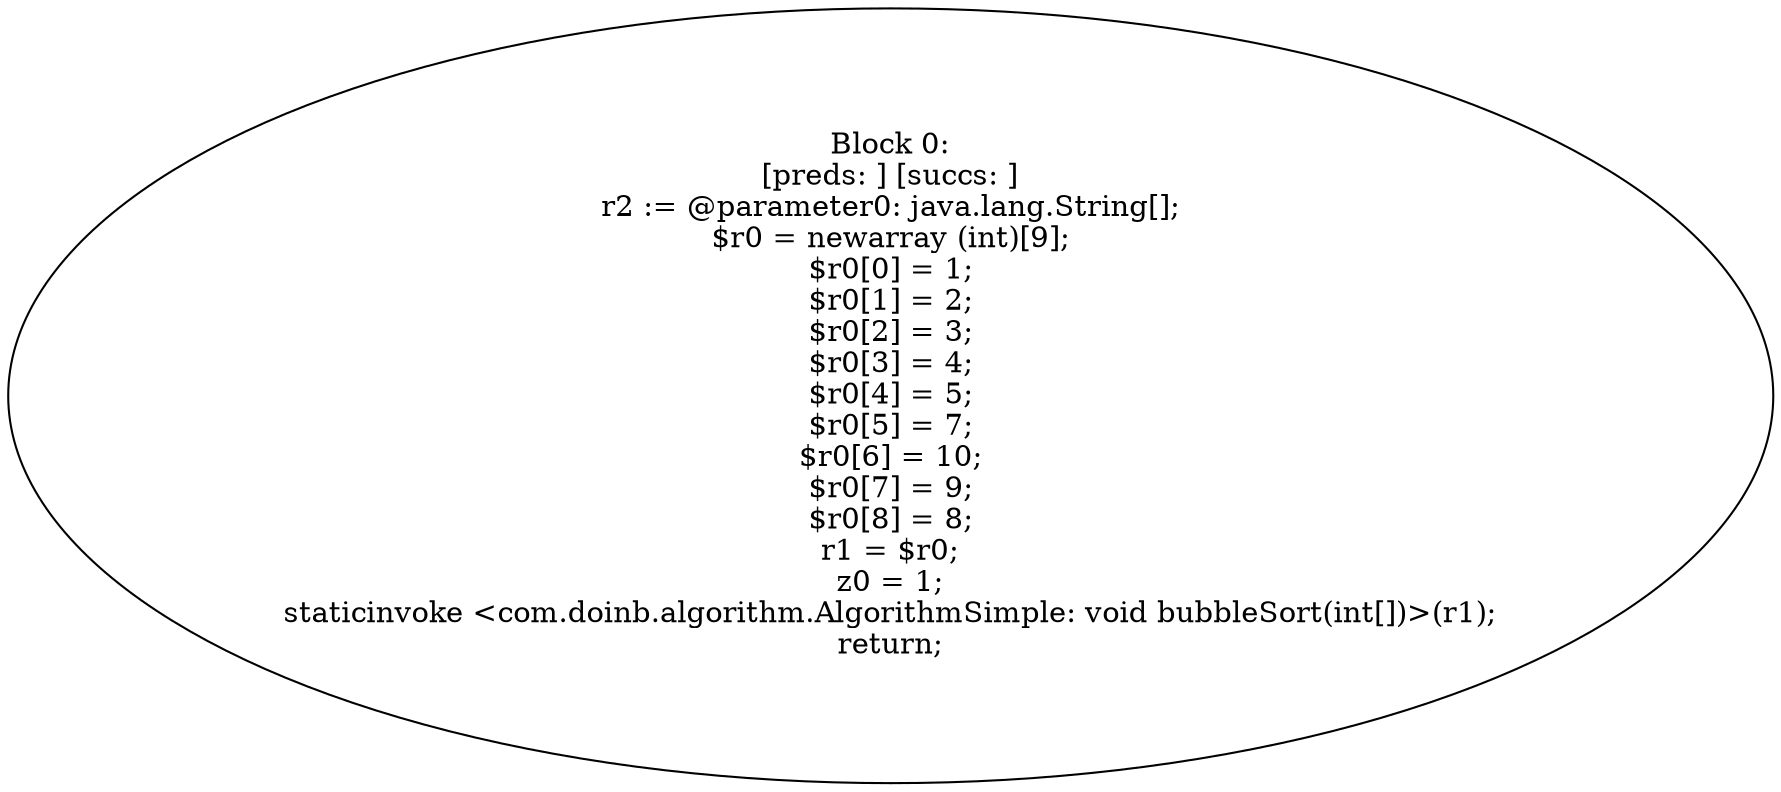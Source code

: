digraph "unitGraph" {
    "Block 0:
[preds: ] [succs: ]
r2 := @parameter0: java.lang.String[];
$r0 = newarray (int)[9];
$r0[0] = 1;
$r0[1] = 2;
$r0[2] = 3;
$r0[3] = 4;
$r0[4] = 5;
$r0[5] = 7;
$r0[6] = 10;
$r0[7] = 9;
$r0[8] = 8;
r1 = $r0;
z0 = 1;
staticinvoke <com.doinb.algorithm.AlgorithmSimple: void bubbleSort(int[])>(r1);
return;
"
}
